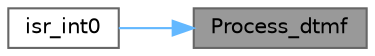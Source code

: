 digraph "Process_dtmf"
{
 // LATEX_PDF_SIZE
  bgcolor="transparent";
  edge [fontname=Helvetica,fontsize=10,labelfontname=Helvetica,labelfontsize=10];
  node [fontname=Helvetica,fontsize=10,shape=box,height=0.2,width=0.4];
  rankdir="RL";
  Node1 [label="Process_dtmf",height=0.2,width=0.4,color="gray40", fillcolor="grey60", style="filled", fontcolor="black",tooltip=" "];
  Node1 -> Node2 [dir="back",color="steelblue1",style="solid"];
  Node2 [label="isr_int0",height=0.2,width=0.4,color="grey40", fillcolor="white", style="filled",URL="$_isr_8c.html#aa930e2fd461b6f5036703b0c30a76633",tooltip=" "];
}
